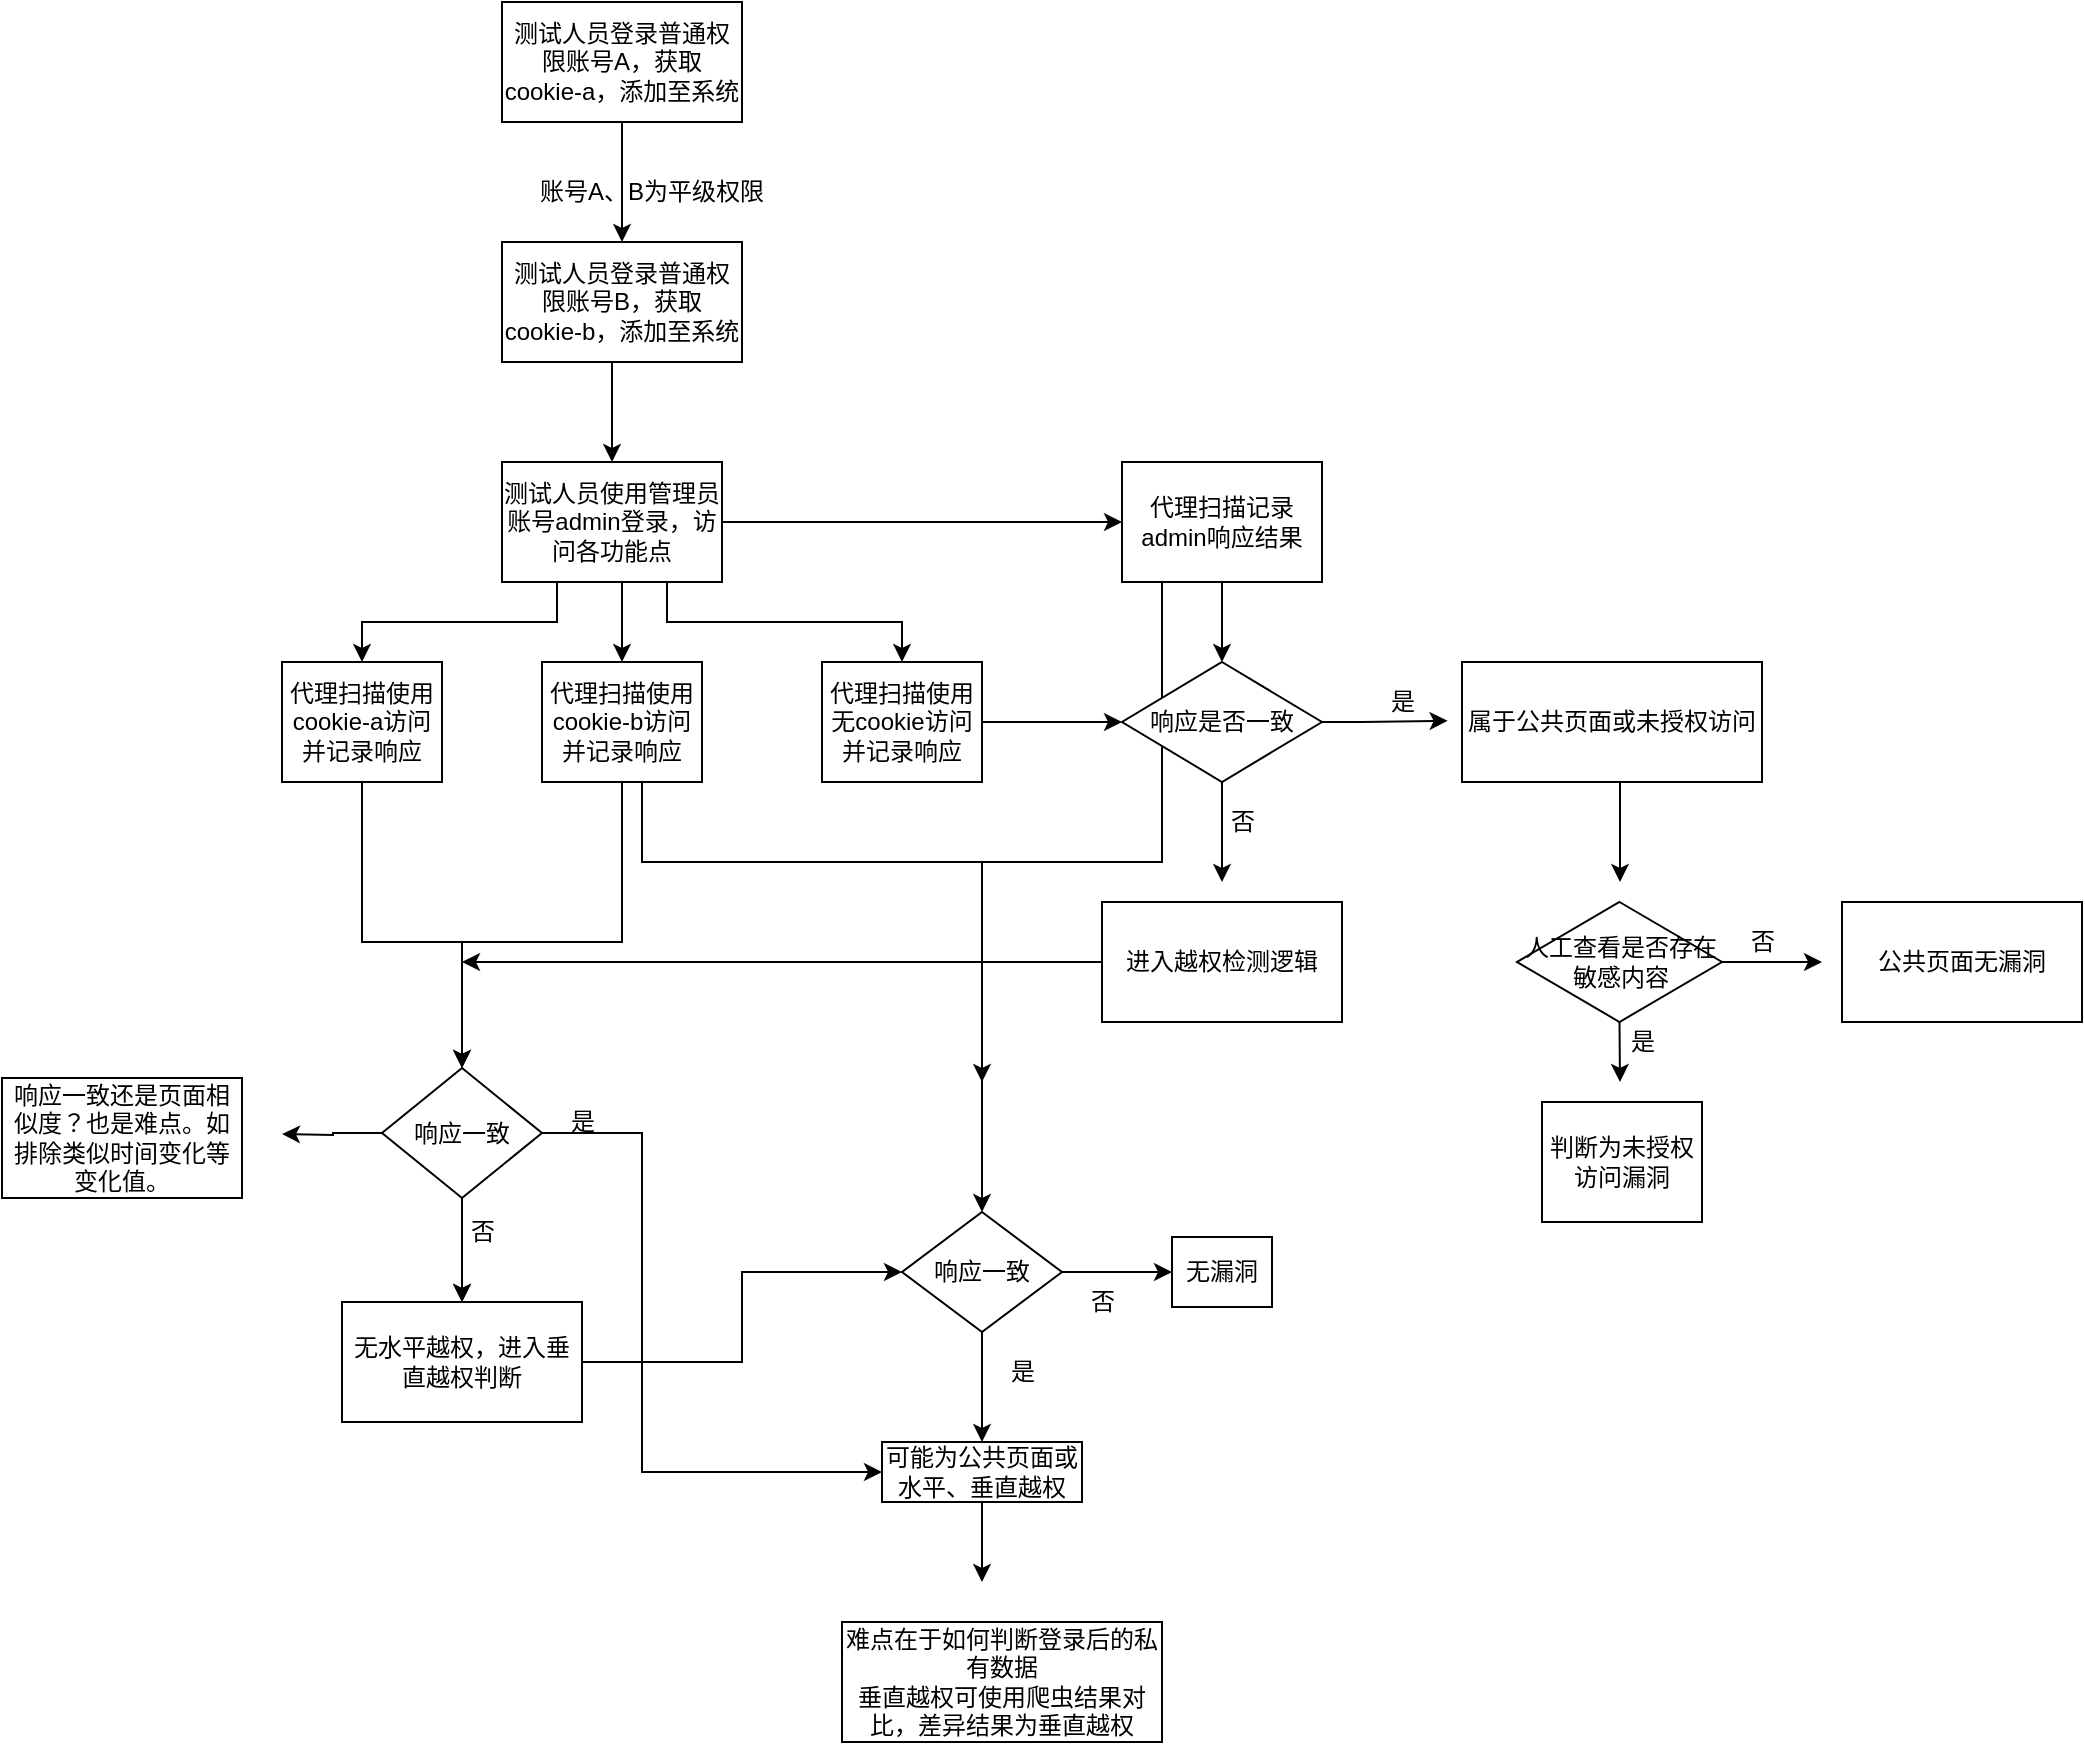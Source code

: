 <mxfile version="20.0.4" type="github" pages="2">
  <diagram id="-HxDO2nya1G7kl7BVG3V" name="第 1 页">
    <mxGraphModel dx="1550" dy="779" grid="1" gridSize="10" guides="1" tooltips="1" connect="1" arrows="1" fold="1" page="1" pageScale="1" pageWidth="1500" pageHeight="2569" math="0" shadow="0">
      <root>
        <mxCell id="0" />
        <mxCell id="1" parent="0" />
        <mxCell id="bPWdtkpfDZCpALGGssGh-9" style="edgeStyle=orthogonalEdgeStyle;rounded=0;orthogonalLoop=1;jettySize=auto;html=1;exitX=0.5;exitY=1;exitDx=0;exitDy=0;" edge="1" parent="1" source="bPWdtkpfDZCpALGGssGh-1" target="bPWdtkpfDZCpALGGssGh-2">
          <mxGeometry relative="1" as="geometry">
            <Array as="points">
              <mxPoint x="490" y="100" />
              <mxPoint x="490" y="100" />
            </Array>
          </mxGeometry>
        </mxCell>
        <mxCell id="bPWdtkpfDZCpALGGssGh-1" value="测试人员登录普通权限账号A，获取cookie-a，添加至系统" style="rounded=0;whiteSpace=wrap;html=1;" vertex="1" parent="1">
          <mxGeometry x="430" y="30" width="120" height="60" as="geometry" />
        </mxCell>
        <mxCell id="bPWdtkpfDZCpALGGssGh-10" style="edgeStyle=orthogonalEdgeStyle;rounded=0;orthogonalLoop=1;jettySize=auto;html=1;exitX=0.5;exitY=1;exitDx=0;exitDy=0;entryX=0.5;entryY=0;entryDx=0;entryDy=0;" edge="1" parent="1" source="bPWdtkpfDZCpALGGssGh-2" target="bPWdtkpfDZCpALGGssGh-4">
          <mxGeometry relative="1" as="geometry">
            <Array as="points">
              <mxPoint x="485" y="210" />
            </Array>
          </mxGeometry>
        </mxCell>
        <mxCell id="bPWdtkpfDZCpALGGssGh-2" value="测试人员登录普通权限账号B，获取cookie-b，添加至系统" style="rounded=0;whiteSpace=wrap;html=1;" vertex="1" parent="1">
          <mxGeometry x="430" y="150" width="120" height="60" as="geometry" />
        </mxCell>
        <mxCell id="bPWdtkpfDZCpALGGssGh-17" value="" style="edgeStyle=orthogonalEdgeStyle;rounded=0;orthogonalLoop=1;jettySize=auto;html=1;" edge="1" parent="1" source="bPWdtkpfDZCpALGGssGh-4" target="bPWdtkpfDZCpALGGssGh-15">
          <mxGeometry relative="1" as="geometry">
            <Array as="points">
              <mxPoint x="490" y="340" />
              <mxPoint x="490" y="340" />
            </Array>
          </mxGeometry>
        </mxCell>
        <mxCell id="bPWdtkpfDZCpALGGssGh-19" style="edgeStyle=orthogonalEdgeStyle;rounded=0;orthogonalLoop=1;jettySize=auto;html=1;exitX=0.25;exitY=1;exitDx=0;exitDy=0;entryX=0.5;entryY=0;entryDx=0;entryDy=0;" edge="1" parent="1" source="bPWdtkpfDZCpALGGssGh-4" target="bPWdtkpfDZCpALGGssGh-11">
          <mxGeometry relative="1" as="geometry" />
        </mxCell>
        <mxCell id="bPWdtkpfDZCpALGGssGh-20" style="edgeStyle=orthogonalEdgeStyle;rounded=0;orthogonalLoop=1;jettySize=auto;html=1;exitX=0.75;exitY=1;exitDx=0;exitDy=0;entryX=0.5;entryY=0;entryDx=0;entryDy=0;" edge="1" parent="1" source="bPWdtkpfDZCpALGGssGh-4" target="bPWdtkpfDZCpALGGssGh-16">
          <mxGeometry relative="1" as="geometry">
            <mxPoint x="520" y="340" as="targetPoint" />
          </mxGeometry>
        </mxCell>
        <mxCell id="bPWdtkpfDZCpALGGssGh-22" style="edgeStyle=orthogonalEdgeStyle;rounded=0;orthogonalLoop=1;jettySize=auto;html=1;exitX=1;exitY=0.5;exitDx=0;exitDy=0;entryX=0;entryY=0.5;entryDx=0;entryDy=0;" edge="1" parent="1" source="bPWdtkpfDZCpALGGssGh-4" target="bPWdtkpfDZCpALGGssGh-21">
          <mxGeometry relative="1" as="geometry" />
        </mxCell>
        <mxCell id="bPWdtkpfDZCpALGGssGh-4" value="测试人员使用管理员账号admin登录，访问各功能点" style="rounded=0;whiteSpace=wrap;html=1;" vertex="1" parent="1">
          <mxGeometry x="430" y="260" width="110" height="60" as="geometry" />
        </mxCell>
        <mxCell id="bPWdtkpfDZCpALGGssGh-7" value="账号A、B为平级权限" style="text;html=1;strokeColor=none;fillColor=none;align=center;verticalAlign=middle;whiteSpace=wrap;rounded=0;" vertex="1" parent="1">
          <mxGeometry x="440" y="110" width="130" height="30" as="geometry" />
        </mxCell>
        <mxCell id="bPWdtkpfDZCpALGGssGh-47" style="edgeStyle=orthogonalEdgeStyle;rounded=0;orthogonalLoop=1;jettySize=auto;html=1;exitX=0.5;exitY=1;exitDx=0;exitDy=0;entryX=0.5;entryY=0;entryDx=0;entryDy=0;" edge="1" parent="1" source="bPWdtkpfDZCpALGGssGh-11" target="bPWdtkpfDZCpALGGssGh-46">
          <mxGeometry relative="1" as="geometry">
            <Array as="points">
              <mxPoint x="360" y="500" />
              <mxPoint x="410" y="500" />
            </Array>
          </mxGeometry>
        </mxCell>
        <mxCell id="bPWdtkpfDZCpALGGssGh-11" value="代理扫描使用cookie-a访问并记录响应" style="rounded=0;whiteSpace=wrap;html=1;" vertex="1" parent="1">
          <mxGeometry x="320" y="360" width="80" height="60" as="geometry" />
        </mxCell>
        <mxCell id="bPWdtkpfDZCpALGGssGh-48" style="edgeStyle=orthogonalEdgeStyle;rounded=0;orthogonalLoop=1;jettySize=auto;html=1;exitX=0.5;exitY=1;exitDx=0;exitDy=0;entryX=0.5;entryY=0;entryDx=0;entryDy=0;" edge="1" parent="1" source="bPWdtkpfDZCpALGGssGh-15" target="bPWdtkpfDZCpALGGssGh-46">
          <mxGeometry relative="1" as="geometry">
            <Array as="points">
              <mxPoint x="490" y="500" />
              <mxPoint x="410" y="500" />
            </Array>
          </mxGeometry>
        </mxCell>
        <mxCell id="bPWdtkpfDZCpALGGssGh-63" style="edgeStyle=orthogonalEdgeStyle;rounded=0;orthogonalLoop=1;jettySize=auto;html=1;exitX=0.5;exitY=1;exitDx=0;exitDy=0;entryX=0.5;entryY=0;entryDx=0;entryDy=0;" edge="1" parent="1" source="bPWdtkpfDZCpALGGssGh-15" target="bPWdtkpfDZCpALGGssGh-65">
          <mxGeometry relative="1" as="geometry">
            <mxPoint x="670" y="620" as="targetPoint" />
            <Array as="points">
              <mxPoint x="500" y="420" />
              <mxPoint x="500" y="460" />
              <mxPoint x="670" y="460" />
            </Array>
          </mxGeometry>
        </mxCell>
        <mxCell id="bPWdtkpfDZCpALGGssGh-15" value="代理扫描使用cookie-b访问并记录响应" style="rounded=0;whiteSpace=wrap;html=1;" vertex="1" parent="1">
          <mxGeometry x="450" y="360" width="80" height="60" as="geometry" />
        </mxCell>
        <mxCell id="bPWdtkpfDZCpALGGssGh-25" style="edgeStyle=orthogonalEdgeStyle;rounded=0;orthogonalLoop=1;jettySize=auto;html=1;exitX=1;exitY=0.5;exitDx=0;exitDy=0;entryX=0;entryY=0.5;entryDx=0;entryDy=0;" edge="1" parent="1" source="bPWdtkpfDZCpALGGssGh-16" target="bPWdtkpfDZCpALGGssGh-23">
          <mxGeometry relative="1" as="geometry">
            <mxPoint x="730" y="390" as="targetPoint" />
          </mxGeometry>
        </mxCell>
        <mxCell id="bPWdtkpfDZCpALGGssGh-16" value="代理扫描使用无cookie访问并记录响应" style="rounded=0;whiteSpace=wrap;html=1;" vertex="1" parent="1">
          <mxGeometry x="590" y="360" width="80" height="60" as="geometry" />
        </mxCell>
        <mxCell id="bPWdtkpfDZCpALGGssGh-24" style="edgeStyle=orthogonalEdgeStyle;rounded=0;orthogonalLoop=1;jettySize=auto;html=1;exitX=0.5;exitY=1;exitDx=0;exitDy=0;entryX=0.5;entryY=0;entryDx=0;entryDy=0;" edge="1" parent="1" source="bPWdtkpfDZCpALGGssGh-21" target="bPWdtkpfDZCpALGGssGh-23">
          <mxGeometry relative="1" as="geometry" />
        </mxCell>
        <mxCell id="bPWdtkpfDZCpALGGssGh-64" style="edgeStyle=orthogonalEdgeStyle;rounded=0;orthogonalLoop=1;jettySize=auto;html=1;exitX=0.25;exitY=1;exitDx=0;exitDy=0;" edge="1" parent="1" source="bPWdtkpfDZCpALGGssGh-21">
          <mxGeometry relative="1" as="geometry">
            <mxPoint x="670" y="570" as="targetPoint" />
            <Array as="points">
              <mxPoint x="760" y="320" />
              <mxPoint x="760" y="460" />
              <mxPoint x="670" y="460" />
            </Array>
          </mxGeometry>
        </mxCell>
        <mxCell id="bPWdtkpfDZCpALGGssGh-21" value="代理扫描记录admin响应结果" style="rounded=0;whiteSpace=wrap;html=1;" vertex="1" parent="1">
          <mxGeometry x="740" y="260" width="100" height="60" as="geometry" />
        </mxCell>
        <mxCell id="bPWdtkpfDZCpALGGssGh-28" style="edgeStyle=orthogonalEdgeStyle;rounded=0;orthogonalLoop=1;jettySize=auto;html=1;exitX=0.5;exitY=1;exitDx=0;exitDy=0;" edge="1" parent="1" source="bPWdtkpfDZCpALGGssGh-23">
          <mxGeometry relative="1" as="geometry">
            <mxPoint x="790" y="470" as="targetPoint" />
          </mxGeometry>
        </mxCell>
        <mxCell id="bPWdtkpfDZCpALGGssGh-29" style="edgeStyle=orthogonalEdgeStyle;rounded=0;orthogonalLoop=1;jettySize=auto;html=1;exitX=1;exitY=0.5;exitDx=0;exitDy=0;entryX=1.07;entryY=0.813;entryDx=0;entryDy=0;entryPerimeter=0;" edge="1" parent="1" source="bPWdtkpfDZCpALGGssGh-23" target="bPWdtkpfDZCpALGGssGh-30">
          <mxGeometry relative="1" as="geometry">
            <mxPoint x="930" y="390" as="targetPoint" />
          </mxGeometry>
        </mxCell>
        <mxCell id="bPWdtkpfDZCpALGGssGh-23" value="响应是否一致" style="rhombus;whiteSpace=wrap;html=1;" vertex="1" parent="1">
          <mxGeometry x="740" y="360" width="100" height="60" as="geometry" />
        </mxCell>
        <mxCell id="bPWdtkpfDZCpALGGssGh-58" style="edgeStyle=orthogonalEdgeStyle;rounded=0;orthogonalLoop=1;jettySize=auto;html=1;exitX=0;exitY=0.5;exitDx=0;exitDy=0;" edge="1" parent="1" source="bPWdtkpfDZCpALGGssGh-26">
          <mxGeometry relative="1" as="geometry">
            <mxPoint x="410" y="510" as="targetPoint" />
          </mxGeometry>
        </mxCell>
        <mxCell id="bPWdtkpfDZCpALGGssGh-26" value="进入越权检测逻辑" style="rounded=0;whiteSpace=wrap;html=1;" vertex="1" parent="1">
          <mxGeometry x="730" y="480" width="120" height="60" as="geometry" />
        </mxCell>
        <mxCell id="bPWdtkpfDZCpALGGssGh-34" style="edgeStyle=orthogonalEdgeStyle;rounded=0;orthogonalLoop=1;jettySize=auto;html=1;exitX=0.5;exitY=1;exitDx=0;exitDy=0;" edge="1" parent="1" source="bPWdtkpfDZCpALGGssGh-27">
          <mxGeometry relative="1" as="geometry">
            <mxPoint x="989" y="470" as="targetPoint" />
            <Array as="points">
              <mxPoint x="989" y="450" />
              <mxPoint x="989" y="450" />
            </Array>
          </mxGeometry>
        </mxCell>
        <mxCell id="bPWdtkpfDZCpALGGssGh-27" value="属于公共页面或未授权访问" style="rounded=0;whiteSpace=wrap;html=1;" vertex="1" parent="1">
          <mxGeometry x="910" y="360" width="150" height="60" as="geometry" />
        </mxCell>
        <mxCell id="bPWdtkpfDZCpALGGssGh-30" value="是" style="text;html=1;align=center;verticalAlign=middle;resizable=0;points=[];autosize=1;strokeColor=none;fillColor=none;" vertex="1" parent="1">
          <mxGeometry x="860" y="365" width="40" height="30" as="geometry" />
        </mxCell>
        <mxCell id="bPWdtkpfDZCpALGGssGh-31" value="否" style="text;html=1;align=center;verticalAlign=middle;resizable=0;points=[];autosize=1;strokeColor=none;fillColor=none;" vertex="1" parent="1">
          <mxGeometry x="780" y="425" width="40" height="30" as="geometry" />
        </mxCell>
        <mxCell id="bPWdtkpfDZCpALGGssGh-41" style="edgeStyle=orthogonalEdgeStyle;rounded=0;orthogonalLoop=1;jettySize=auto;html=1;exitX=1;exitY=0.5;exitDx=0;exitDy=0;" edge="1" parent="1" source="bPWdtkpfDZCpALGGssGh-35">
          <mxGeometry relative="1" as="geometry">
            <mxPoint x="1090" y="510" as="targetPoint" />
          </mxGeometry>
        </mxCell>
        <mxCell id="bPWdtkpfDZCpALGGssGh-44" style="edgeStyle=orthogonalEdgeStyle;rounded=0;orthogonalLoop=1;jettySize=auto;html=1;exitX=0.5;exitY=1;exitDx=0;exitDy=0;" edge="1" parent="1" source="bPWdtkpfDZCpALGGssGh-35">
          <mxGeometry relative="1" as="geometry">
            <mxPoint x="989" y="570" as="targetPoint" />
          </mxGeometry>
        </mxCell>
        <mxCell id="bPWdtkpfDZCpALGGssGh-35" value="人工查看是否存在敏感内容" style="rhombus;whiteSpace=wrap;html=1;" vertex="1" parent="1">
          <mxGeometry x="937.5" y="480" width="102.5" height="60" as="geometry" />
        </mxCell>
        <mxCell id="bPWdtkpfDZCpALGGssGh-37" value="判断为未授权访问漏洞" style="rounded=0;whiteSpace=wrap;html=1;" vertex="1" parent="1">
          <mxGeometry x="950" y="580" width="80" height="60" as="geometry" />
        </mxCell>
        <mxCell id="bPWdtkpfDZCpALGGssGh-39" value="是" style="text;html=1;align=center;verticalAlign=middle;resizable=0;points=[];autosize=1;strokeColor=none;fillColor=none;" vertex="1" parent="1">
          <mxGeometry x="980" y="535" width="40" height="30" as="geometry" />
        </mxCell>
        <mxCell id="bPWdtkpfDZCpALGGssGh-40" value="公共页面无漏洞" style="rounded=0;whiteSpace=wrap;html=1;" vertex="1" parent="1">
          <mxGeometry x="1100" y="480" width="120" height="60" as="geometry" />
        </mxCell>
        <mxCell id="bPWdtkpfDZCpALGGssGh-42" value="否" style="text;html=1;align=center;verticalAlign=middle;resizable=0;points=[];autosize=1;strokeColor=none;fillColor=none;" vertex="1" parent="1">
          <mxGeometry x="1040" y="485" width="40" height="30" as="geometry" />
        </mxCell>
        <mxCell id="bPWdtkpfDZCpALGGssGh-50" style="edgeStyle=orthogonalEdgeStyle;rounded=0;orthogonalLoop=1;jettySize=auto;html=1;exitX=0.5;exitY=1;exitDx=0;exitDy=0;entryX=0.5;entryY=0;entryDx=0;entryDy=0;" edge="1" parent="1" source="bPWdtkpfDZCpALGGssGh-46" target="bPWdtkpfDZCpALGGssGh-49">
          <mxGeometry relative="1" as="geometry" />
        </mxCell>
        <mxCell id="bPWdtkpfDZCpALGGssGh-51" value="" style="edgeStyle=orthogonalEdgeStyle;rounded=0;orthogonalLoop=1;jettySize=auto;html=1;" edge="1" parent="1" source="bPWdtkpfDZCpALGGssGh-46" target="bPWdtkpfDZCpALGGssGh-49">
          <mxGeometry relative="1" as="geometry" />
        </mxCell>
        <mxCell id="bPWdtkpfDZCpALGGssGh-54" style="edgeStyle=orthogonalEdgeStyle;rounded=0;orthogonalLoop=1;jettySize=auto;html=1;exitX=1;exitY=0.5;exitDx=0;exitDy=0;entryX=0;entryY=0.5;entryDx=0;entryDy=0;" edge="1" parent="1" source="bPWdtkpfDZCpALGGssGh-46" target="bPWdtkpfDZCpALGGssGh-68">
          <mxGeometry relative="1" as="geometry">
            <mxPoint x="590" y="840" as="targetPoint" />
            <Array as="points">
              <mxPoint x="500" y="596" />
              <mxPoint x="500" y="765" />
            </Array>
          </mxGeometry>
        </mxCell>
        <mxCell id="bPWdtkpfDZCpALGGssGh-86" style="edgeStyle=orthogonalEdgeStyle;rounded=0;orthogonalLoop=1;jettySize=auto;html=1;exitX=0;exitY=0.5;exitDx=0;exitDy=0;" edge="1" parent="1" source="bPWdtkpfDZCpALGGssGh-46">
          <mxGeometry relative="1" as="geometry">
            <mxPoint x="320" y="596" as="targetPoint" />
          </mxGeometry>
        </mxCell>
        <mxCell id="bPWdtkpfDZCpALGGssGh-46" value="响应一致" style="rhombus;whiteSpace=wrap;html=1;" vertex="1" parent="1">
          <mxGeometry x="370" y="563" width="80" height="65" as="geometry" />
        </mxCell>
        <mxCell id="bPWdtkpfDZCpALGGssGh-82" style="edgeStyle=orthogonalEdgeStyle;rounded=0;orthogonalLoop=1;jettySize=auto;html=1;exitX=1;exitY=0.5;exitDx=0;exitDy=0;entryX=0;entryY=0.5;entryDx=0;entryDy=0;" edge="1" parent="1" source="bPWdtkpfDZCpALGGssGh-49" target="bPWdtkpfDZCpALGGssGh-65">
          <mxGeometry relative="1" as="geometry" />
        </mxCell>
        <mxCell id="bPWdtkpfDZCpALGGssGh-49" value="无水平越权，进入垂直越权判断" style="rounded=0;whiteSpace=wrap;html=1;" vertex="1" parent="1">
          <mxGeometry x="350" y="680" width="120" height="60" as="geometry" />
        </mxCell>
        <mxCell id="bPWdtkpfDZCpALGGssGh-52" value="否" style="text;html=1;align=center;verticalAlign=middle;resizable=0;points=[];autosize=1;strokeColor=none;fillColor=none;" vertex="1" parent="1">
          <mxGeometry x="400" y="630" width="40" height="30" as="geometry" />
        </mxCell>
        <mxCell id="bPWdtkpfDZCpALGGssGh-61" value="是" style="text;html=1;align=center;verticalAlign=middle;resizable=0;points=[];autosize=1;strokeColor=none;fillColor=none;" vertex="1" parent="1">
          <mxGeometry x="450" y="575" width="40" height="30" as="geometry" />
        </mxCell>
        <mxCell id="bPWdtkpfDZCpALGGssGh-71" style="edgeStyle=orthogonalEdgeStyle;rounded=0;orthogonalLoop=1;jettySize=auto;html=1;exitX=1;exitY=0.5;exitDx=0;exitDy=0;entryX=0;entryY=0.5;entryDx=0;entryDy=0;" edge="1" parent="1" source="bPWdtkpfDZCpALGGssGh-65" target="bPWdtkpfDZCpALGGssGh-69">
          <mxGeometry relative="1" as="geometry" />
        </mxCell>
        <mxCell id="bPWdtkpfDZCpALGGssGh-81" style="edgeStyle=orthogonalEdgeStyle;rounded=0;orthogonalLoop=1;jettySize=auto;html=1;exitX=0.5;exitY=1;exitDx=0;exitDy=0;" edge="1" parent="1" source="bPWdtkpfDZCpALGGssGh-65" target="bPWdtkpfDZCpALGGssGh-68">
          <mxGeometry relative="1" as="geometry" />
        </mxCell>
        <mxCell id="bPWdtkpfDZCpALGGssGh-65" value="响应一致" style="rhombus;whiteSpace=wrap;html=1;" vertex="1" parent="1">
          <mxGeometry x="630" y="635" width="80" height="60" as="geometry" />
        </mxCell>
        <mxCell id="bPWdtkpfDZCpALGGssGh-87" style="edgeStyle=orthogonalEdgeStyle;rounded=0;orthogonalLoop=1;jettySize=auto;html=1;exitX=0.5;exitY=1;exitDx=0;exitDy=0;" edge="1" parent="1" source="bPWdtkpfDZCpALGGssGh-68">
          <mxGeometry relative="1" as="geometry">
            <mxPoint x="670" y="820" as="targetPoint" />
          </mxGeometry>
        </mxCell>
        <mxCell id="bPWdtkpfDZCpALGGssGh-68" value="可能为公共页面或水平、垂直越权" style="rounded=0;whiteSpace=wrap;html=1;" vertex="1" parent="1">
          <mxGeometry x="620" y="750" width="100" height="30" as="geometry" />
        </mxCell>
        <mxCell id="bPWdtkpfDZCpALGGssGh-69" value="无漏洞" style="rounded=0;whiteSpace=wrap;html=1;" vertex="1" parent="1">
          <mxGeometry x="765" y="647.5" width="50" height="35" as="geometry" />
        </mxCell>
        <mxCell id="bPWdtkpfDZCpALGGssGh-72" value="否" style="text;html=1;align=center;verticalAlign=middle;resizable=0;points=[];autosize=1;strokeColor=none;fillColor=none;" vertex="1" parent="1">
          <mxGeometry x="710" y="665" width="40" height="30" as="geometry" />
        </mxCell>
        <mxCell id="bPWdtkpfDZCpALGGssGh-73" value="是" style="text;html=1;align=center;verticalAlign=middle;resizable=0;points=[];autosize=1;strokeColor=none;fillColor=none;" vertex="1" parent="1">
          <mxGeometry x="670" y="700" width="40" height="30" as="geometry" />
        </mxCell>
        <mxCell id="bPWdtkpfDZCpALGGssGh-83" value="难点在于如何判断登录后的私有数据&lt;br&gt;垂直越权可使用爬虫结果对比，差异结果为垂直越权" style="rounded=0;whiteSpace=wrap;html=1;" vertex="1" parent="1">
          <mxGeometry x="600" y="840" width="160" height="60" as="geometry" />
        </mxCell>
        <mxCell id="bPWdtkpfDZCpALGGssGh-85" value="响应一致还是页面相似度？也是难点。如排除类似时间变化等变化值。" style="rounded=0;whiteSpace=wrap;html=1;" vertex="1" parent="1">
          <mxGeometry x="180" y="568" width="120" height="60" as="geometry" />
        </mxCell>
      </root>
    </mxGraphModel>
  </diagram>
  <diagram id="8UH4JBeSMaR1mTk_JJO5" name="第 2 页">
    <mxGraphModel dx="1550" dy="835" grid="1" gridSize="10" guides="1" tooltips="1" connect="1" arrows="1" fold="1" page="1" pageScale="1" pageWidth="1127" pageHeight="2169" math="0" shadow="0">
      <root>
        <mxCell id="0" />
        <mxCell id="1" parent="0" />
      </root>
    </mxGraphModel>
  </diagram>
</mxfile>
